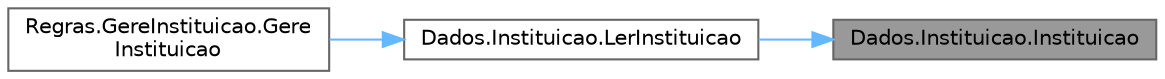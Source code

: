 digraph "Dados.Instituicao.Instituicao"
{
 // LATEX_PDF_SIZE
  bgcolor="transparent";
  edge [fontname=Helvetica,fontsize=10,labelfontname=Helvetica,labelfontsize=10];
  node [fontname=Helvetica,fontsize=10,shape=box,height=0.2,width=0.4];
  rankdir="RL";
  Node1 [id="Node000001",label="Dados.Instituicao.Instituicao",height=0.2,width=0.4,color="gray40", fillcolor="grey60", style="filled", fontcolor="black",tooltip="The default Constructor."];
  Node1 -> Node2 [id="edge1_Node000001_Node000002",dir="back",color="steelblue1",style="solid",tooltip=" "];
  Node2 [id="Node000002",label="Dados.Instituicao.LerInstituicao",height=0.2,width=0.4,color="grey40", fillcolor="white", style="filled",URL="$class_dados_1_1_instituicao.html#a9c39e1c008ef654ace422097b3058c18",tooltip="Funcao que le dos dados de uma instituicao de um ficheiro binario."];
  Node2 -> Node3 [id="edge2_Node000002_Node000003",dir="back",color="steelblue1",style="solid",tooltip=" "];
  Node3 [id="Node000003",label="Regras.GereInstituicao.Gere\lInstituicao",height=0.2,width=0.4,color="grey40", fillcolor="white", style="filled",URL="$class_regras_1_1_gere_instituicao.html#a5b5343fa879e2f1114f73a578cdae14c",tooltip="Construtor da class GereInstituicao que inicializa a instituicao com os dados do ficheiro."];
}
